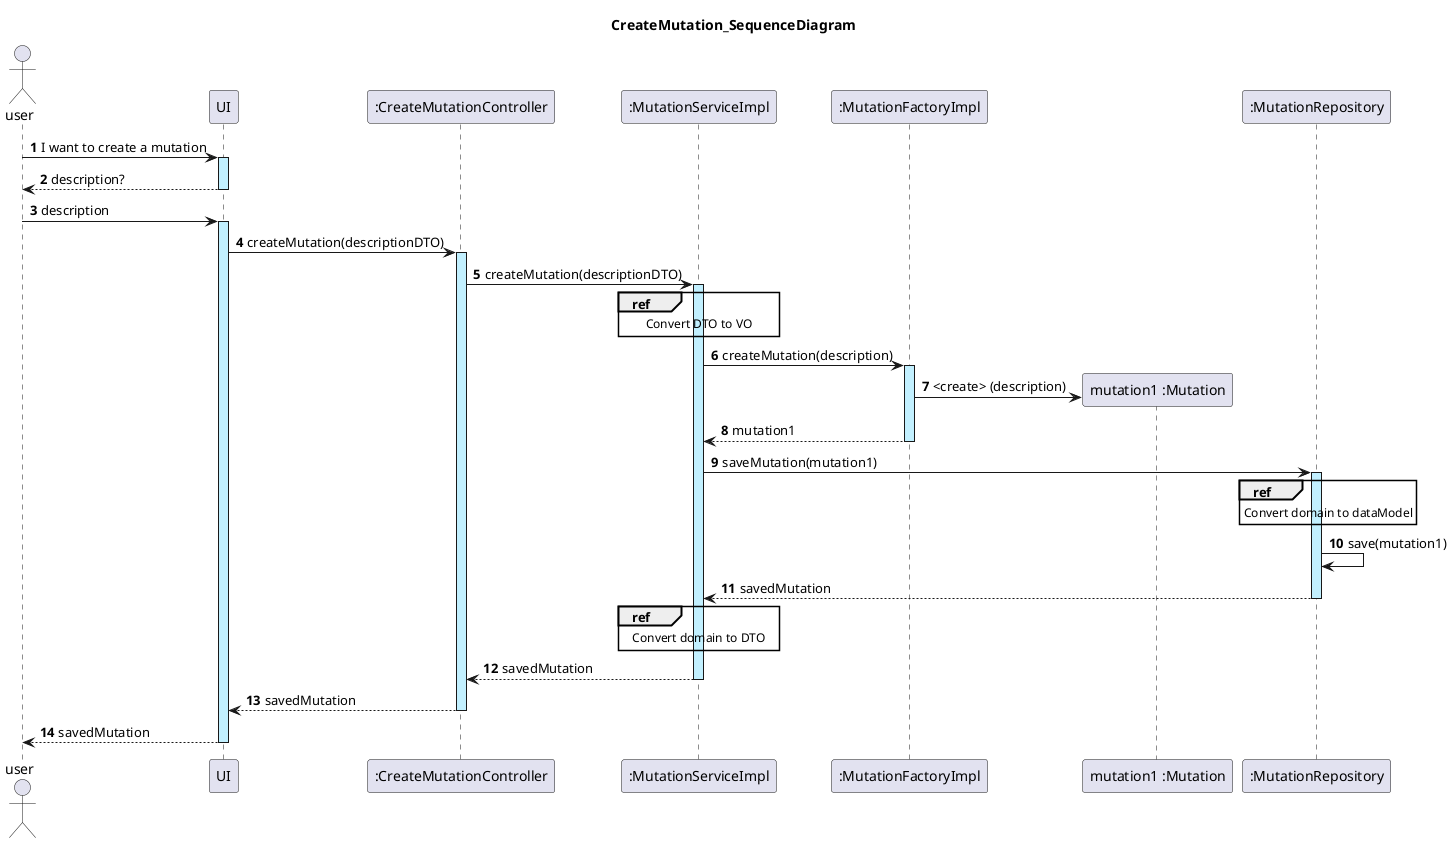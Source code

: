 @startuml
actor user
autonumber

title: CreateMutation_SequenceDiagram

user -> UI ++ #application : I want to create a mutation
UI --> user -- : description?
user -> UI ++ #application : description
UI -> ":CreateMutationController" as CMC ++ #application : createMutation(descriptionDTO)
CMC -> ":MutationServiceImpl" as MS ++ #application : createMutation(descriptionDTO)
ref over MS
    Convert DTO to VO
end ref
MS -> ":MutationFactoryImpl" as MF ++ #application : createMutation(description)

create "mutation1 :Mutation" as MT
MF -> MT : <create> (description)
MF --> MS -- : mutation1

MS -> ":MutationRepository" as MR ++ #application : saveMutation(mutation1)
ref over MR
    Convert domain to dataModel
end ref
MR -> MR : save(mutation1)
MR --> MS  -- : savedMutation

ref over MS
    Convert domain to DTO
end ref

MS --> CMC -- : savedMutation
CMC --> UI -- : savedMutation
UI --> user -- : savedMutation

@enduml
